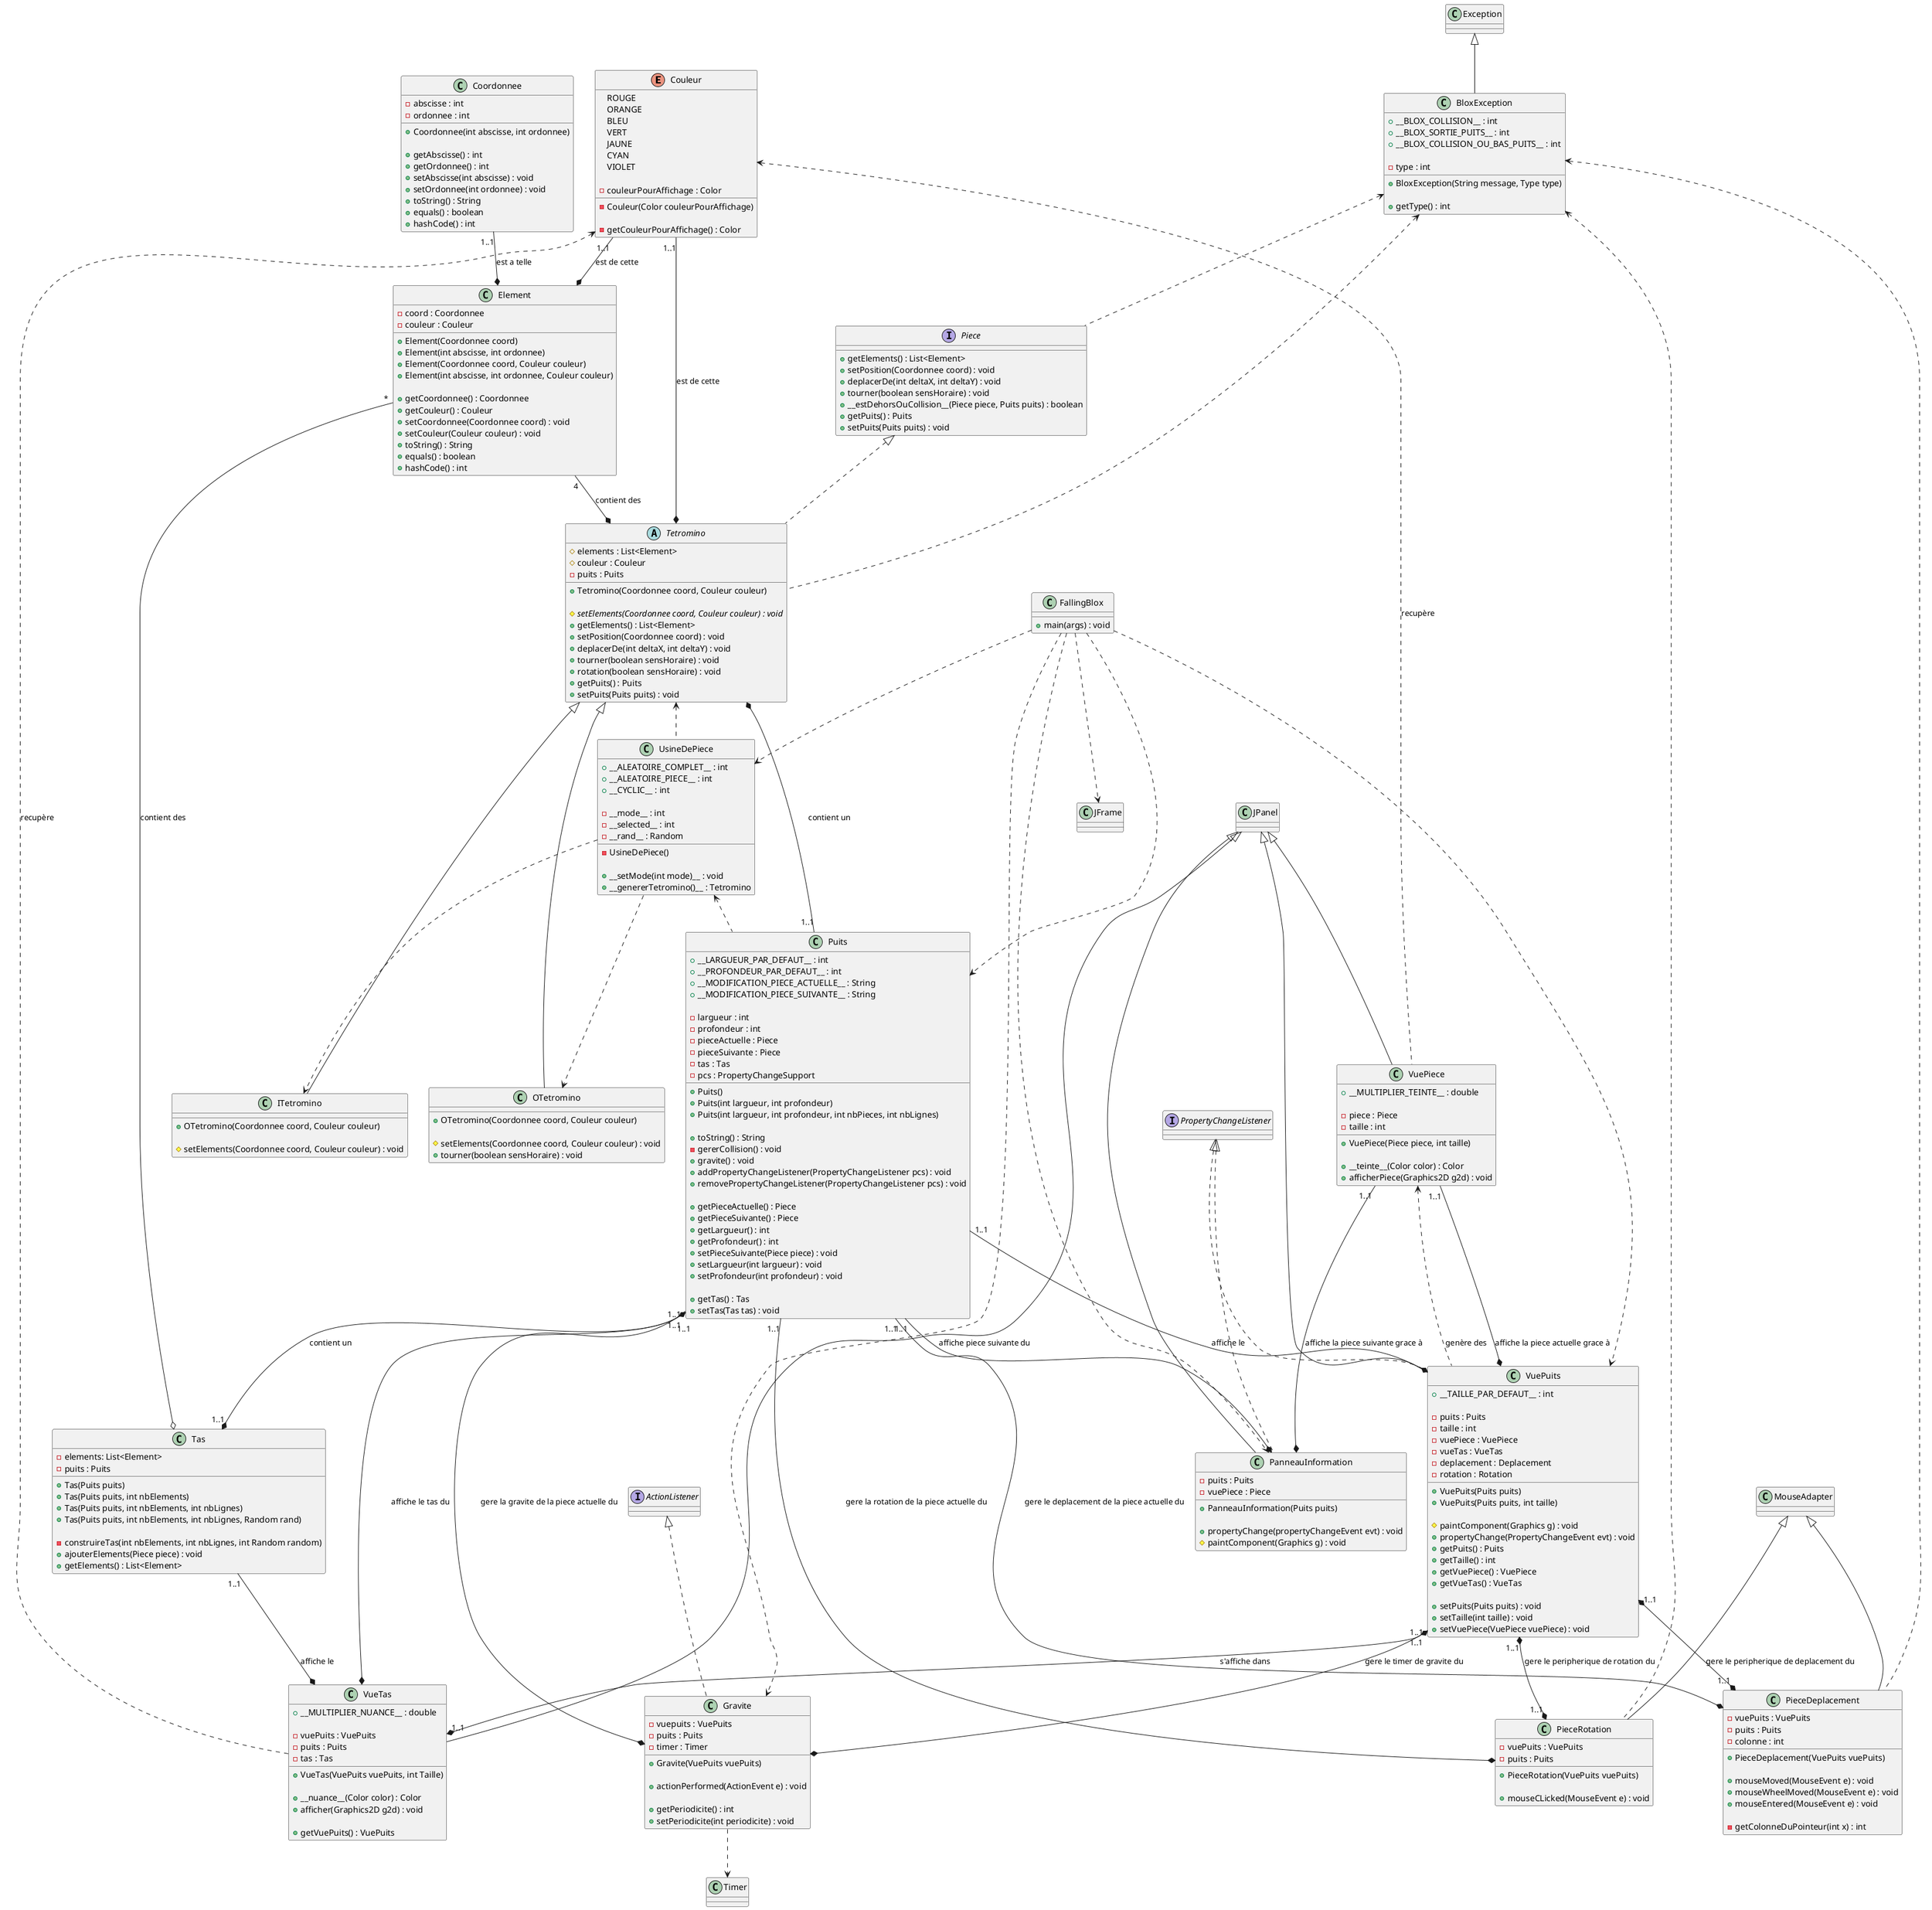@startuml V1
    enum Couleur {
        ROUGE
        ORANGE
        BLEU
        VERT
        JAUNE
        CYAN
        VIOLET

        -couleurPourAffichage : Color

        -Couleur(Color couleurPourAffichage)

        -getCouleurPourAffichage() : Color
    }

    Couleur "1..1" --* Element : est de cette 
    Couleur "1..1" --* Tetromino : est de cette 
    Couleur <.. VuePiece : recupère 
    Couleur <.. VueTas : recupère

    class Coordonnee {
        -abscisse : int
        -ordonnee : int

        +Coordonnee(int abscisse, int ordonnee)

        +getAbscisse() : int
        +getOrdonnee() : int
        +setAbscisse(int abscisse) : void
        +setOrdonnee(int ordonnee) : void
        +toString() : String
        +equals() : boolean
        +hashCode() : int
    }

    Coordonnee "1..1" --* Element : est a telle 

    class Element {
        -coord : Coordonnee
        -couleur : Couleur
        
        +Element(Coordonnee coord)
        +Element(int abscisse, int ordonnee)
        +Element(Coordonnee coord, Couleur couleur)
        +Element(int abscisse, int ordonnee, Couleur couleur)

        +getCoordonnee() : Coordonnee
        +getCouleur() : Couleur
        +setCoordonnee(Coordonnee coord) : void
        +setCouleur(Couleur couleur) : void
        +toString() : String
        +equals() : boolean
        +hashCode() : int
    }

    Element "4" --* Tetromino : contient des
    Element "*" --o Tas : contient des
 
    interface Piece {
        +getElements() : List<Element>
        +setPosition(Coordonnee coord) : void
        +deplacerDe(int deltaX, int deltaY) : void
        +tourner(boolean sensHoraire) : void
        +__estDehorsOuCollision__(Piece piece, Puits puits) : boolean
        +getPuits() : Puits
        +setPuits(Puits puits) : void
    }

    Piece <|.. Tetromino

    class Puits {
        +__LARGUEUR_PAR_DEFAUT__ : int
        +__PROFONDEUR_PAR_DEFAUT__ : int
        +__MODIFICATION_PIECE_ACTUELLE__ : String
        +__MODIFICATION_PIECE_SUIVANTE__ : String

        -largueur : int
        -profondeur : int
        -pieceActuelle : Piece
        -pieceSuivante : Piece
        -tas : Tas
        -pcs : PropertyChangeSupport

        +Puits()
        +Puits(int largueur, int profondeur)
        +Puits(int largueur, int profondeur, int nbPieces, int nbLignes)

        +toString() : String
        -gererCollision() : void
        +gravite() : void
        +addPropertyChangeListener(PropertyChangeListener pcs) : void
        +removePropertyChangeListener(PropertyChangeListener pcs) : void

        +getPieceActuelle() : Piece
        +getPieceSuivante() : Piece
        +getLargueur() : int
        +getProfondeur() : int
        +setPieceSuivante(Piece piece) : void
        +setLargueur(int largueur) : void
        +setProfondeur(int profondeur) : void
        
        +getTas() : Tas
        +setTas(Tas tas) : void
    }

    Puits "1..1" *--* "1..1" Tas : contient un
    Puits "1..1" --* Tetromino : contient un
    Puits "1..1" --* VuePuits : affiche le
    Puits "1..1" --* VueTas : affiche le tas du 
    Puits "1..1" --* PanneauInformation : affiche piece suivante du
    Puits "1..1" --* PieceDeplacement : gere le deplacement de la piece actuelle du 
    Puits "1..1" --* PieceRotation : gere la rotation de la piece actuelle du
    Puits "1..1" --* Gravite : gere la gravite de la piece actuelle du
 
    class Tas {
        -elements: List<Element>
        -puits : Puits

        +Tas(Puits puits)
        +Tas(Puits puits, int nbElements)
        +Tas(Puits puits, int nbElements, int nbLignes)
        +Tas(Puits puits, int nbElements, int nbLignes, Random rand)

        -construireTas(int nbElements, int nbLignes, int Random random)
        +ajouterElements(Piece piece) : void
        +getElements() : List<Element>
    }

    Tas "1..1" --* VueTas : affiche le

    abstract class Tetromino {
        #elements : List<Element>
        #couleur : Couleur
        -puits : Puits

        +Tetromino(Coordonnee coord, Couleur couleur)

        {abstract} # setElements(Coordonnee coord, Couleur couleur) : void
        +getElements() : List<Element>
        +setPosition(Coordonnee coord) : void
        +deplacerDe(int deltaX, int deltaY) : void
        +tourner(boolean sensHoraire) : void
        +rotation(boolean sensHoraire) : void
        +getPuits() : Puits
        +setPuits(Puits puits) : void
    }

    Tetromino <|-- OTetromino
    Tetromino <|-- ITetromino
    Tetromino <.. UsineDePiece

    class OTetromino {
        +OTetromino(Coordonnee coord, Couleur couleur)

        #setElements(Coordonnee coord, Couleur couleur) : void
        +tourner(boolean sensHoraire) : void
    }

    class ITetromino {
        +OTetromino(Coordonnee coord, Couleur couleur)

        #setElements(Coordonnee coord, Couleur couleur) : void
    }

    class UsineDePiece {
        +__ALEATOIRE_COMPLET__ : int
        +__ALEATOIRE_PIECE__ : int
        +__CYCLIC__ : int

        -__mode__ : int
        -__selected__ : int
        -__rand__ : Random

        -UsineDePiece()
        
        +__setMode(int mode)__ : void
        +__genererTetromino()__ : Tetromino
    }

    UsineDePiece <.. Puits
    UsineDePiece ..> OTetromino
    UsineDePiece ..> ITetromino

    class BloxException extends Exception {
        +__BLOX_COLLISION__ : int
        +__BLOX_SORTIE_PUITS__ : int
        +__BLOX_COLLISION_OU_BAS_PUITS__ : int

        -type : int

        +BloxException(String message, Type type)
        
        +getType() : int
    }

    BloxException <.. Piece
    BloxException <.. Tetromino
    BloxException <.. PieceDeplacement
    BloxException <.. PieceRotation

    class VuePuits extends JPanel implements PropertyChangeListener {
        +__TAILLE_PAR_DEFAUT__ : int

        -puits : Puits
        -taille : int
        -vuePiece : VuePiece
        -vueTas : VueTas
        -deplacement : Deplacement
        -rotation : Rotation

        +VuePuits(Puits puits)
        +VuePuits(Puits puits, int taille)

        #paintComponent(Graphics g) : void
        +propertyChange(PropertyChangeEvent evt) : void
        +getPuits() : Puits
        +getTaille() : int
        +getVuePiece() : VuePiece
        +getVueTas() : VueTas

        +setPuits(Puits puits) : void
        +setTaille(int taille) : void
        +setVuePiece(VuePiece vuePiece) : void
    }

    VuePuits "1..1" *--* "1..1" VueTas : s'affiche dans
    VuePuits "1..1" *--* "1..1" PieceDeplacement : gere le peripherique de deplacement du
    VuePuits "1..1" *--* "1..1" PieceRotation : gere le peripherique de rotation du
    VuePuits "1..1" --* Gravite : gere le timer de gravite du

    class VueTas extends JPanel {
        +__MULTIPLIER_NUANCE__ : double

        -vuePuits : VuePuits
        -puits : Puits
        -tas : Tas

        +VueTas(VuePuits vuePuits, int Taille)

        +__nuance__(Color color) : Color
        +afficher(Graphics2D g2d) : void

        +getVuePuits() : VuePuits
    }

    class VuePiece extends JPanel {
        +__MULTIPLIER_TEINTE__ : double

        -piece : Piece
        -taille : int

        +VuePiece(Piece piece, int taille)

        +__teinte__(Color color) : Color
        +afficherPiece(Graphics2D g2d) : void
    }

    VuePiece "1..1" --* VuePuits : affiche la piece actuelle grace à
    VuePiece "1..1" --* PanneauInformation : affiche la piece suivante grace à 
    VuePiece <.. VuePuits : genère des 

    class PanneauInformation extends JPanel implements PropertyChangeListener {
        -puits : Puits
        -vuePiece : Piece

        +PanneauInformation(Puits puits)

        +propertyChange(propertyChangeEvent evt) : void
        #paintComponent(Graphics g) : void
    }

    class PieceDeplacement extends MouseAdapter {
        -vuePuits : VuePuits
        -puits : Puits
        -colonne : int

        +PieceDeplacement(VuePuits vuePuits) 

        +mouseMoved(MouseEvent e) : void
        +mouseWheelMoved(MouseEvent e) : void
        +mouseEntered(MouseEvent e) : void

        -getColonneDuPointeur(int x) : int
    }

    class PieceRotation extends MouseAdapter {
        -vuePuits : VuePuits
        -puits : Puits

        +PieceRotation(VuePuits vuePuits)
        
        +mouseCLicked(MouseEvent e) : void
    }

    class Gravite implements ActionListener {
        -vuepuits : VuePuits
        -puits : Puits
        -timer : Timer

        +Gravite(VuePuits vuePuits)

        +actionPerformed(ActionEvent e) : void

        +getPeriodicite() : int
        +setPeriodicite(int periodicite) : void
    }

    Gravite ..> Timer

    class FallingBlox {
        +main(args) : void
    }

    FallingBlox ..> JFrame
    FallingBlox ..> Puits
    FallingBlox ..> VuePuits
    FallingBlox ..> PanneauInformation
    FallingBlox ..> UsineDePiece
    FallingBlox ..> Gravite
@enduml